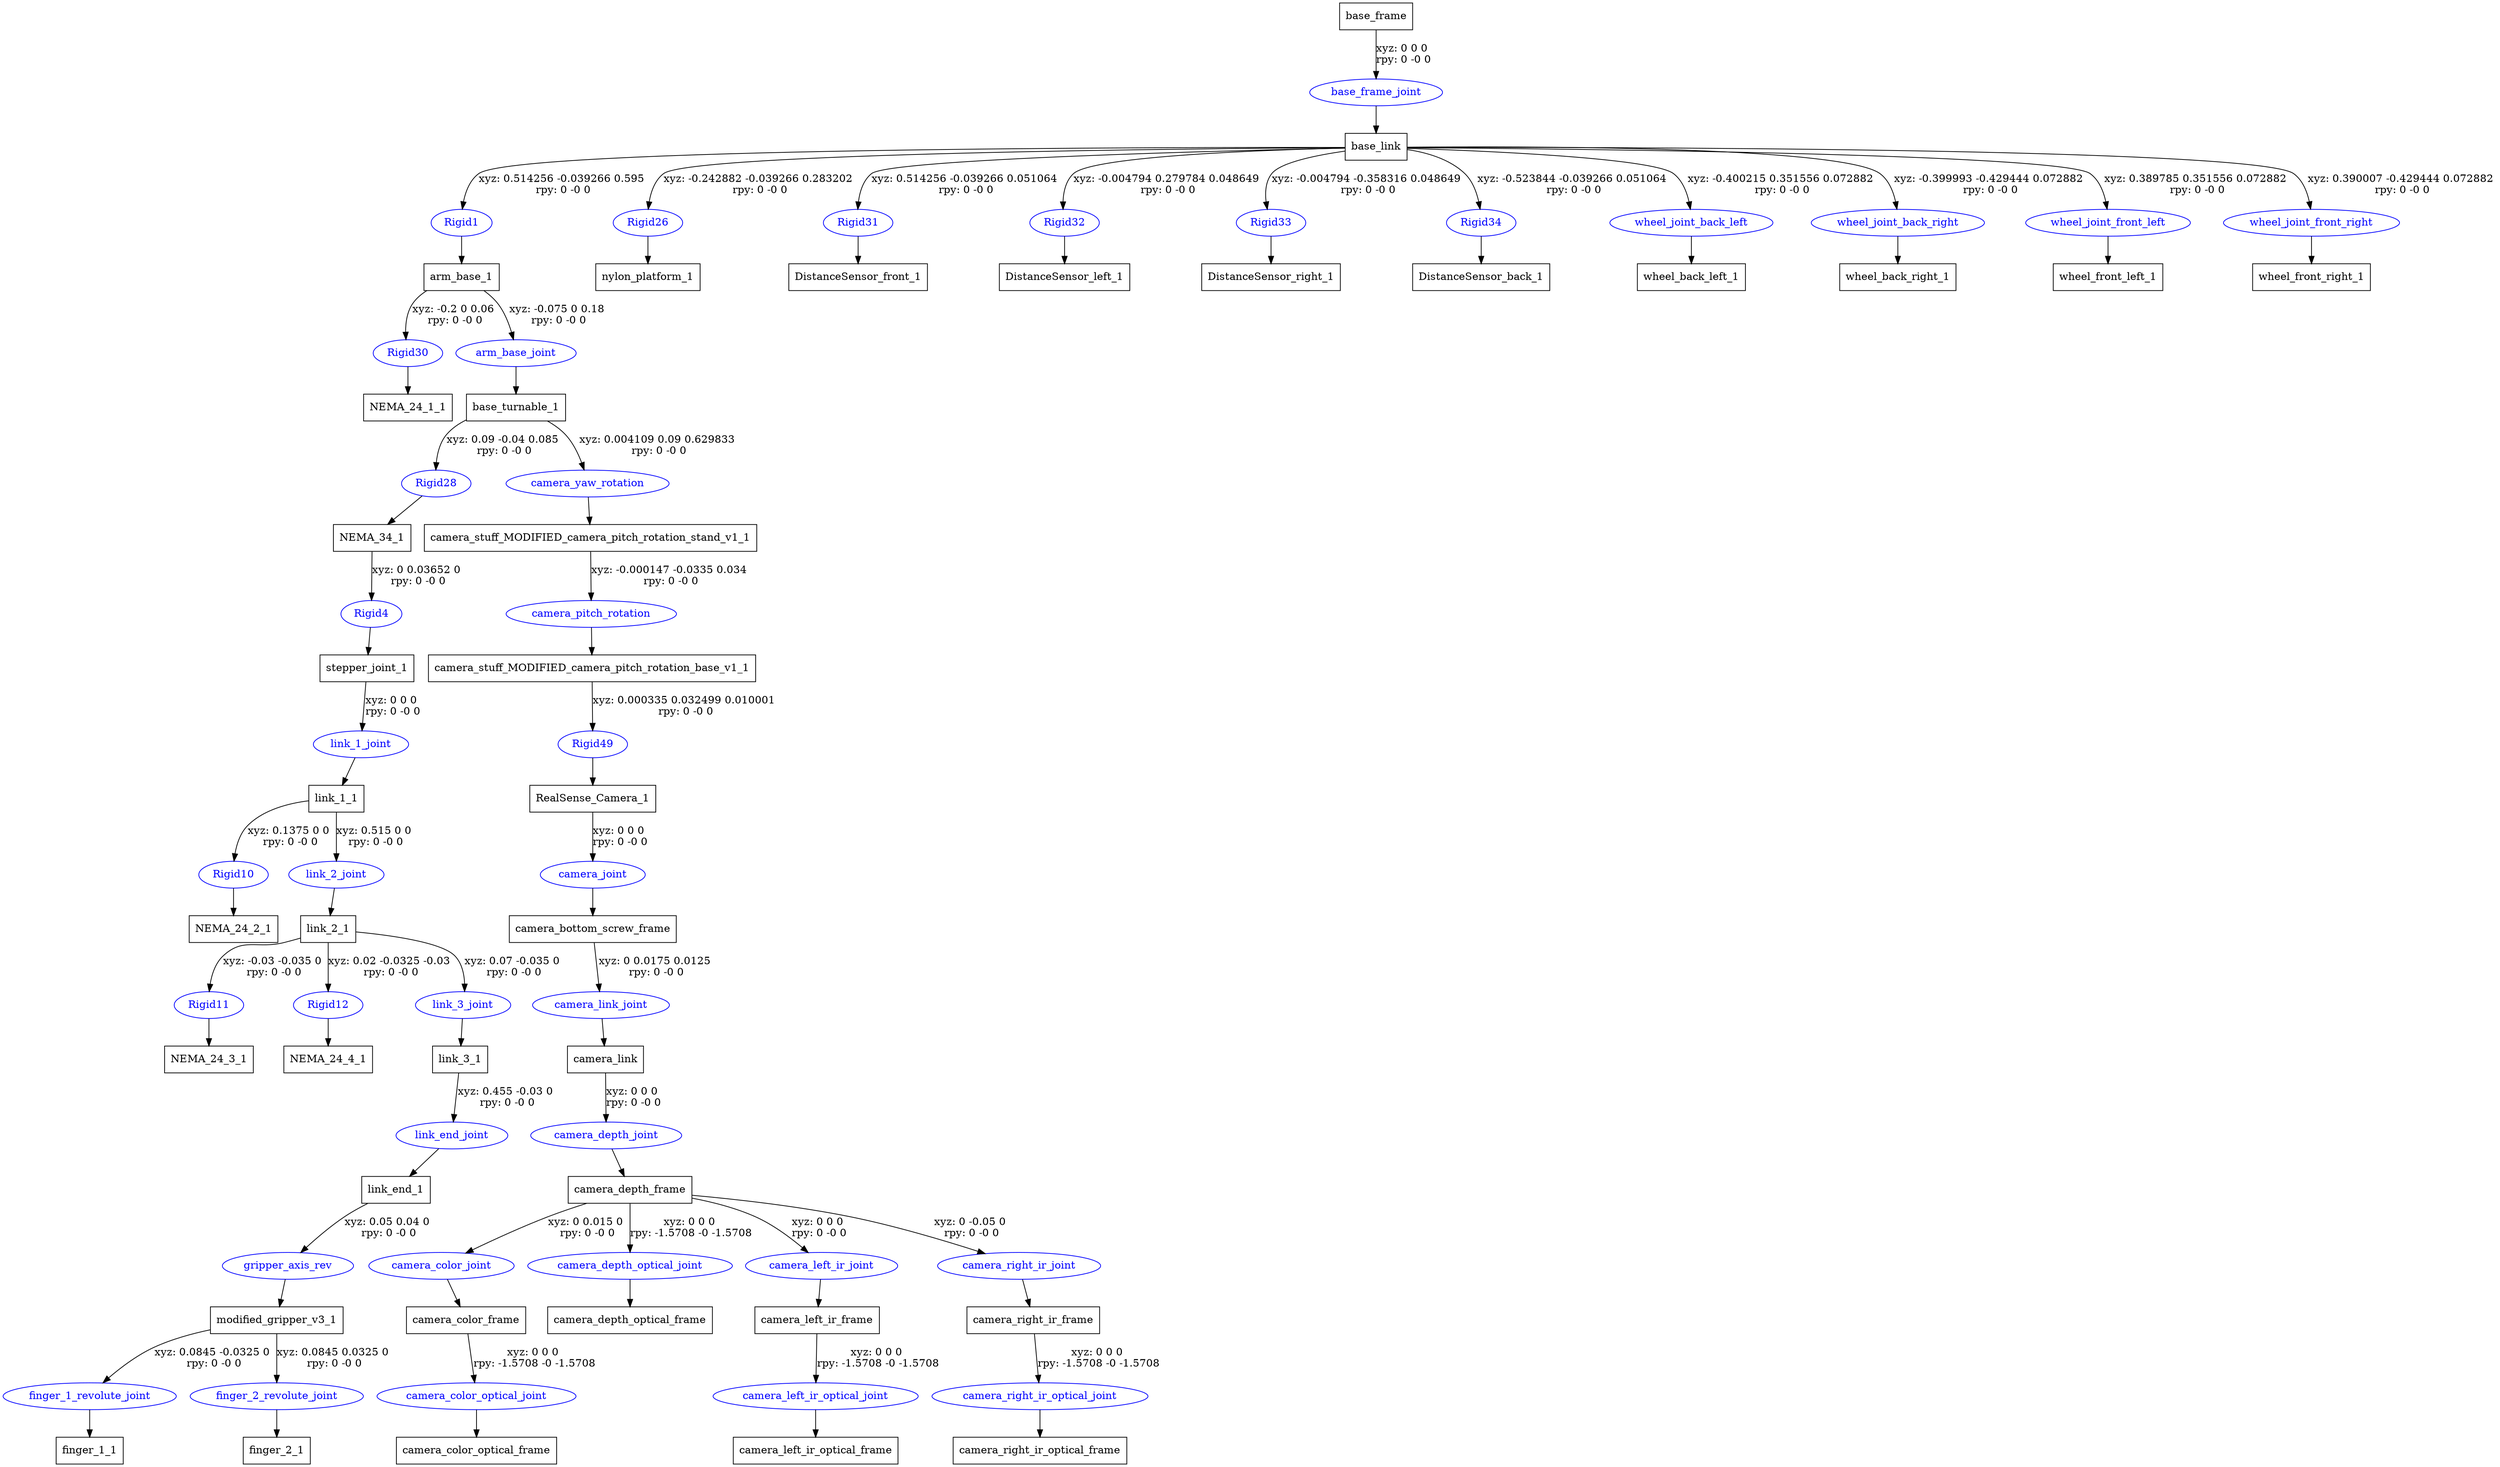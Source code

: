 digraph G {
node [shape=box];
"base_frame" [label="base_frame"];
"base_link" [label="base_link"];
"arm_base_1" [label="arm_base_1"];
"NEMA_24_1_1" [label="NEMA_24_1_1"];
"base_turnable_1" [label="base_turnable_1"];
"NEMA_34_1" [label="NEMA_34_1"];
"stepper_joint_1" [label="stepper_joint_1"];
"link_1_1" [label="link_1_1"];
"NEMA_24_2_1" [label="NEMA_24_2_1"];
"link_2_1" [label="link_2_1"];
"NEMA_24_3_1" [label="NEMA_24_3_1"];
"NEMA_24_4_1" [label="NEMA_24_4_1"];
"link_3_1" [label="link_3_1"];
"link_end_1" [label="link_end_1"];
"modified_gripper_v3_1" [label="modified_gripper_v3_1"];
"finger_1_1" [label="finger_1_1"];
"finger_2_1" [label="finger_2_1"];
"camera_stuff_MODIFIED_camera_pitch_rotation_stand_v1_1" [label="camera_stuff_MODIFIED_camera_pitch_rotation_stand_v1_1"];
"camera_stuff_MODIFIED_camera_pitch_rotation_base_v1_1" [label="camera_stuff_MODIFIED_camera_pitch_rotation_base_v1_1"];
"RealSense_Camera_1" [label="RealSense_Camera_1"];
"camera_bottom_screw_frame" [label="camera_bottom_screw_frame"];
"camera_link" [label="camera_link"];
"camera_depth_frame" [label="camera_depth_frame"];
"camera_color_frame" [label="camera_color_frame"];
"camera_color_optical_frame" [label="camera_color_optical_frame"];
"camera_depth_optical_frame" [label="camera_depth_optical_frame"];
"camera_left_ir_frame" [label="camera_left_ir_frame"];
"camera_left_ir_optical_frame" [label="camera_left_ir_optical_frame"];
"camera_right_ir_frame" [label="camera_right_ir_frame"];
"camera_right_ir_optical_frame" [label="camera_right_ir_optical_frame"];
"nylon_platform_1" [label="nylon_platform_1"];
"DistanceSensor_front_1" [label="DistanceSensor_front_1"];
"DistanceSensor_left_1" [label="DistanceSensor_left_1"];
"DistanceSensor_right_1" [label="DistanceSensor_right_1"];
"DistanceSensor_back_1" [label="DistanceSensor_back_1"];
"wheel_back_left_1" [label="wheel_back_left_1"];
"wheel_back_right_1" [label="wheel_back_right_1"];
"wheel_front_left_1" [label="wheel_front_left_1"];
"wheel_front_right_1" [label="wheel_front_right_1"];
node [shape=ellipse, color=blue, fontcolor=blue];
"base_frame" -> "base_frame_joint" [label="xyz: 0 0 0 \nrpy: 0 -0 0"]
"base_frame_joint" -> "base_link"
"base_link" -> "Rigid1" [label="xyz: 0.514256 -0.039266 0.595 \nrpy: 0 -0 0"]
"Rigid1" -> "arm_base_1"
"arm_base_1" -> "Rigid30" [label="xyz: -0.2 0 0.06 \nrpy: 0 -0 0"]
"Rigid30" -> "NEMA_24_1_1"
"arm_base_1" -> "arm_base_joint" [label="xyz: -0.075 0 0.18 \nrpy: 0 -0 0"]
"arm_base_joint" -> "base_turnable_1"
"base_turnable_1" -> "Rigid28" [label="xyz: 0.09 -0.04 0.085 \nrpy: 0 -0 0"]
"Rigid28" -> "NEMA_34_1"
"NEMA_34_1" -> "Rigid4" [label="xyz: 0 0.03652 0 \nrpy: 0 -0 0"]
"Rigid4" -> "stepper_joint_1"
"stepper_joint_1" -> "link_1_joint" [label="xyz: 0 0 0 \nrpy: 0 -0 0"]
"link_1_joint" -> "link_1_1"
"link_1_1" -> "Rigid10" [label="xyz: 0.1375 0 0 \nrpy: 0 -0 0"]
"Rigid10" -> "NEMA_24_2_1"
"link_1_1" -> "link_2_joint" [label="xyz: 0.515 0 0 \nrpy: 0 -0 0"]
"link_2_joint" -> "link_2_1"
"link_2_1" -> "Rigid11" [label="xyz: -0.03 -0.035 0 \nrpy: 0 -0 0"]
"Rigid11" -> "NEMA_24_3_1"
"link_2_1" -> "Rigid12" [label="xyz: 0.02 -0.0325 -0.03 \nrpy: 0 -0 0"]
"Rigid12" -> "NEMA_24_4_1"
"link_2_1" -> "link_3_joint" [label="xyz: 0.07 -0.035 0 \nrpy: 0 -0 0"]
"link_3_joint" -> "link_3_1"
"link_3_1" -> "link_end_joint" [label="xyz: 0.455 -0.03 0 \nrpy: 0 -0 0"]
"link_end_joint" -> "link_end_1"
"link_end_1" -> "gripper_axis_rev" [label="xyz: 0.05 0.04 0 \nrpy: 0 -0 0"]
"gripper_axis_rev" -> "modified_gripper_v3_1"
"modified_gripper_v3_1" -> "finger_1_revolute_joint" [label="xyz: 0.0845 -0.0325 0 \nrpy: 0 -0 0"]
"finger_1_revolute_joint" -> "finger_1_1"
"modified_gripper_v3_1" -> "finger_2_revolute_joint" [label="xyz: 0.0845 0.0325 0 \nrpy: 0 -0 0"]
"finger_2_revolute_joint" -> "finger_2_1"
"base_turnable_1" -> "camera_yaw_rotation" [label="xyz: 0.004109 0.09 0.629833 \nrpy: 0 -0 0"]
"camera_yaw_rotation" -> "camera_stuff_MODIFIED_camera_pitch_rotation_stand_v1_1"
"camera_stuff_MODIFIED_camera_pitch_rotation_stand_v1_1" -> "camera_pitch_rotation" [label="xyz: -0.000147 -0.0335 0.034 \nrpy: 0 -0 0"]
"camera_pitch_rotation" -> "camera_stuff_MODIFIED_camera_pitch_rotation_base_v1_1"
"camera_stuff_MODIFIED_camera_pitch_rotation_base_v1_1" -> "Rigid49" [label="xyz: 0.000335 0.032499 0.010001 \nrpy: 0 -0 0"]
"Rigid49" -> "RealSense_Camera_1"
"RealSense_Camera_1" -> "camera_joint" [label="xyz: 0 0 0 \nrpy: 0 -0 0"]
"camera_joint" -> "camera_bottom_screw_frame"
"camera_bottom_screw_frame" -> "camera_link_joint" [label="xyz: 0 0.0175 0.0125 \nrpy: 0 -0 0"]
"camera_link_joint" -> "camera_link"
"camera_link" -> "camera_depth_joint" [label="xyz: 0 0 0 \nrpy: 0 -0 0"]
"camera_depth_joint" -> "camera_depth_frame"
"camera_depth_frame" -> "camera_color_joint" [label="xyz: 0 0.015 0 \nrpy: 0 -0 0"]
"camera_color_joint" -> "camera_color_frame"
"camera_color_frame" -> "camera_color_optical_joint" [label="xyz: 0 0 0 \nrpy: -1.5708 -0 -1.5708"]
"camera_color_optical_joint" -> "camera_color_optical_frame"
"camera_depth_frame" -> "camera_depth_optical_joint" [label="xyz: 0 0 0 \nrpy: -1.5708 -0 -1.5708"]
"camera_depth_optical_joint" -> "camera_depth_optical_frame"
"camera_depth_frame" -> "camera_left_ir_joint" [label="xyz: 0 0 0 \nrpy: 0 -0 0"]
"camera_left_ir_joint" -> "camera_left_ir_frame"
"camera_left_ir_frame" -> "camera_left_ir_optical_joint" [label="xyz: 0 0 0 \nrpy: -1.5708 -0 -1.5708"]
"camera_left_ir_optical_joint" -> "camera_left_ir_optical_frame"
"camera_depth_frame" -> "camera_right_ir_joint" [label="xyz: 0 -0.05 0 \nrpy: 0 -0 0"]
"camera_right_ir_joint" -> "camera_right_ir_frame"
"camera_right_ir_frame" -> "camera_right_ir_optical_joint" [label="xyz: 0 0 0 \nrpy: -1.5708 -0 -1.5708"]
"camera_right_ir_optical_joint" -> "camera_right_ir_optical_frame"
"base_link" -> "Rigid26" [label="xyz: -0.242882 -0.039266 0.283202 \nrpy: 0 -0 0"]
"Rigid26" -> "nylon_platform_1"
"base_link" -> "Rigid31" [label="xyz: 0.514256 -0.039266 0.051064 \nrpy: 0 -0 0"]
"Rigid31" -> "DistanceSensor_front_1"
"base_link" -> "Rigid32" [label="xyz: -0.004794 0.279784 0.048649 \nrpy: 0 -0 0"]
"Rigid32" -> "DistanceSensor_left_1"
"base_link" -> "Rigid33" [label="xyz: -0.004794 -0.358316 0.048649 \nrpy: 0 -0 0"]
"Rigid33" -> "DistanceSensor_right_1"
"base_link" -> "Rigid34" [label="xyz: -0.523844 -0.039266 0.051064 \nrpy: 0 -0 0"]
"Rigid34" -> "DistanceSensor_back_1"
"base_link" -> "wheel_joint_back_left" [label="xyz: -0.400215 0.351556 0.072882 \nrpy: 0 -0 0"]
"wheel_joint_back_left" -> "wheel_back_left_1"
"base_link" -> "wheel_joint_back_right" [label="xyz: -0.399993 -0.429444 0.072882 \nrpy: 0 -0 0"]
"wheel_joint_back_right" -> "wheel_back_right_1"
"base_link" -> "wheel_joint_front_left" [label="xyz: 0.389785 0.351556 0.072882 \nrpy: 0 -0 0"]
"wheel_joint_front_left" -> "wheel_front_left_1"
"base_link" -> "wheel_joint_front_right" [label="xyz: 0.390007 -0.429444 0.072882 \nrpy: 0 -0 0"]
"wheel_joint_front_right" -> "wheel_front_right_1"
}
